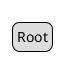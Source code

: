 {
  "sha1": "sy1x4scs19iu12fwgvormkhlysrwil8",
  "insertion": {
    "when": "2024-06-04T17:28:45.603Z",
    "url": "https://forum.plantuml.net/10200/dont-require-dot-for-shapeless-diagrams-and-svg-output",
    "user": "plantuml@gmail.com"
  }
}
@startuml
legend
Root
end legend
@enduml

